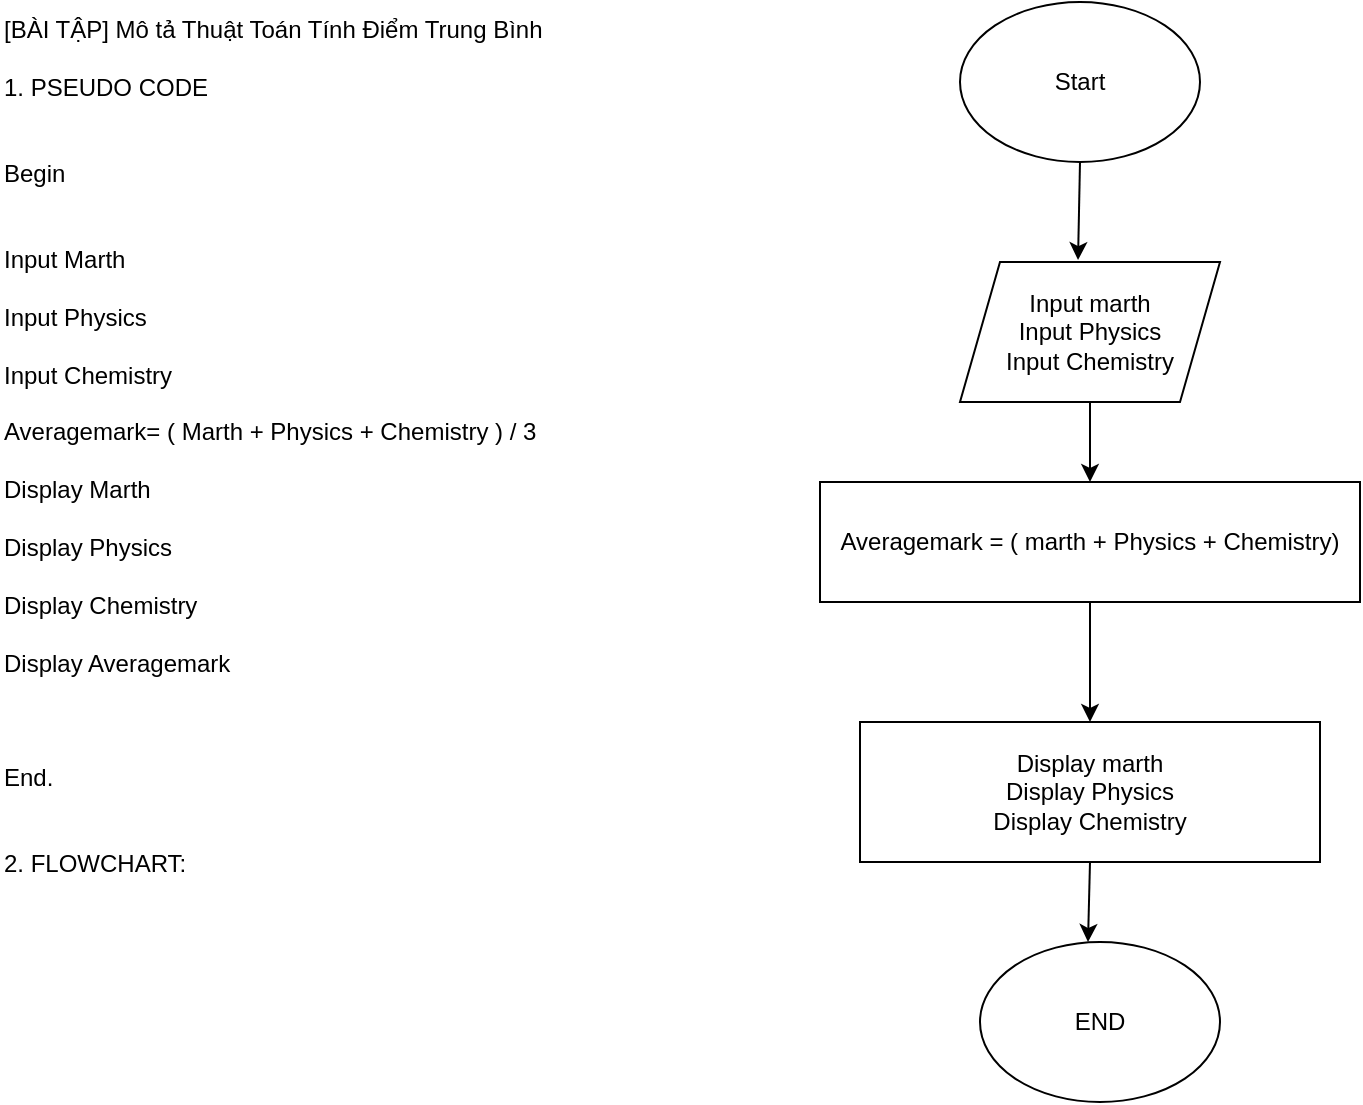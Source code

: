 <mxfile version="15.3.7" type="device" pages="3"><diagram id="C5RBs43oDa-KdzZeNtuy" name="Page-1"><mxGraphModel dx="868" dy="450" grid="1" gridSize="10" guides="1" tooltips="1" connect="1" arrows="1" fold="1" page="1" pageScale="1" pageWidth="827" pageHeight="1169" math="0" shadow="0"><root><mxCell id="WIyWlLk6GJQsqaUBKTNV-0"/><mxCell id="WIyWlLk6GJQsqaUBKTNV-1" parent="WIyWlLk6GJQsqaUBKTNV-0"/><mxCell id="9DnAV_rvPx6ut80IQbWX-4" value="Start" style="ellipse;whiteSpace=wrap;html=1;" vertex="1" parent="WIyWlLk6GJQsqaUBKTNV-1"><mxGeometry x="570" y="20" width="120" height="80" as="geometry"/></mxCell><mxCell id="9DnAV_rvPx6ut80IQbWX-10" value="" style="edgeStyle=orthogonalEdgeStyle;rounded=0;orthogonalLoop=1;jettySize=auto;html=1;startArrow=none;entryX=0.5;entryY=0;entryDx=0;entryDy=0;" edge="1" parent="WIyWlLk6GJQsqaUBKTNV-1" source="9DnAV_rvPx6ut80IQbWX-11" target="9DnAV_rvPx6ut80IQbWX-21"><mxGeometry relative="1" as="geometry"><mxPoint x="385" y="340" as="targetPoint"/></mxGeometry></mxCell><mxCell id="9DnAV_rvPx6ut80IQbWX-6" value="Input marth&lt;br&gt;Input Physics&lt;br&gt;Input Chemistry" style="shape=parallelogram;perimeter=parallelogramPerimeter;whiteSpace=wrap;html=1;fixedSize=1;" vertex="1" parent="WIyWlLk6GJQsqaUBKTNV-1"><mxGeometry x="570" y="150" width="130" height="70" as="geometry"/></mxCell><mxCell id="9DnAV_rvPx6ut80IQbWX-17" value="" style="endArrow=classic;html=1;exitX=0.5;exitY=1;exitDx=0;exitDy=0;entryX=0.454;entryY=-0.014;entryDx=0;entryDy=0;entryPerimeter=0;" edge="1" parent="WIyWlLk6GJQsqaUBKTNV-1" source="9DnAV_rvPx6ut80IQbWX-4" target="9DnAV_rvPx6ut80IQbWX-6"><mxGeometry width="50" height="50" relative="1" as="geometry"><mxPoint x="400" y="270" as="sourcePoint"/><mxPoint x="450" y="220" as="targetPoint"/></mxGeometry></mxCell><mxCell id="9DnAV_rvPx6ut80IQbWX-21" value="Display marth&lt;br&gt;Display Physics&lt;br&gt;Display Chemistry" style="rounded=0;whiteSpace=wrap;html=1;" vertex="1" parent="WIyWlLk6GJQsqaUBKTNV-1"><mxGeometry x="520" y="380" width="230" height="70" as="geometry"/></mxCell><mxCell id="9DnAV_rvPx6ut80IQbWX-23" value="END" style="ellipse;whiteSpace=wrap;html=1;" vertex="1" parent="WIyWlLk6GJQsqaUBKTNV-1"><mxGeometry x="580" y="490" width="120" height="80" as="geometry"/></mxCell><mxCell id="9DnAV_rvPx6ut80IQbWX-24" value="" style="endArrow=classic;html=1;exitX=0.5;exitY=1;exitDx=0;exitDy=0;entryX=0.45;entryY=0;entryDx=0;entryDy=0;entryPerimeter=0;" edge="1" parent="WIyWlLk6GJQsqaUBKTNV-1" source="9DnAV_rvPx6ut80IQbWX-21" target="9DnAV_rvPx6ut80IQbWX-23"><mxGeometry width="50" height="50" relative="1" as="geometry"><mxPoint x="410" y="550" as="sourcePoint"/><mxPoint x="460" y="500" as="targetPoint"/></mxGeometry></mxCell><mxCell id="9DnAV_rvPx6ut80IQbWX-11" value="Averagemark = ( marth + Physics + Chemistry)" style="rounded=0;whiteSpace=wrap;html=1;" vertex="1" parent="WIyWlLk6GJQsqaUBKTNV-1"><mxGeometry x="500" y="260" width="270" height="60" as="geometry"/></mxCell><mxCell id="YirguJhNOLP8yIBhczU3-1" value="[BÀI TẬP] Mô tả Thuật Toán Tính Điểm Trung Bình&lt;br/&gt;&lt;br&gt;1.&#9;PSEUDO CODE&lt;br/&gt;&lt;br&gt;&lt;br&gt;       Begin &lt;br/&gt;&lt;br&gt;&lt;br&gt;Input Marth&lt;br/&gt;&lt;br&gt;Input Physics&lt;br/&gt;&lt;br&gt;Input Chemistry&lt;br/&gt;&lt;br&gt;Averagemark= ( Marth + Physics + Chemistry ) / 3&lt;br/&gt;&lt;br&gt;Display Marth&lt;br/&gt;&lt;br&gt;Display Physics &lt;br/&gt;&lt;br&gt;Display Chemistry&lt;br/&gt;&lt;br&gt;Display Averagemark &lt;br/&gt;&lt;br&gt;      &lt;br/&gt;&lt;br&gt;      End.&lt;br/&gt;&lt;br&gt;&lt;br&gt;2.&#9; FLOWCHART:" style="text;whiteSpace=wrap;html=1;" vertex="1" parent="WIyWlLk6GJQsqaUBKTNV-1"><mxGeometry x="90" y="20" width="290" height="210" as="geometry"/></mxCell><mxCell id="YirguJhNOLP8yIBhczU3-2" value="" style="endArrow=classic;html=1;exitX=0.5;exitY=1;exitDx=0;exitDy=0;entryX=0.5;entryY=0;entryDx=0;entryDy=0;" edge="1" parent="WIyWlLk6GJQsqaUBKTNV-1" source="9DnAV_rvPx6ut80IQbWX-6" target="9DnAV_rvPx6ut80IQbWX-11"><mxGeometry width="50" height="50" relative="1" as="geometry"><mxPoint x="400" y="550" as="sourcePoint"/><mxPoint x="450" y="500" as="targetPoint"/></mxGeometry></mxCell></root></mxGraphModel></diagram><diagram id="oKt0gMcel40cGVCp-VZ2" name="Page-2"><mxGraphModel dx="868" dy="450" grid="1" gridSize="10" guides="1" tooltips="1" connect="1" arrows="1" fold="1" page="1" pageScale="1" pageWidth="827" pageHeight="1169" math="0" shadow="0"><root><mxCell id="o2PAqY8r0McIvJSOssMh-0"/><mxCell id="o2PAqY8r0McIvJSOssMh-1" parent="o2PAqY8r0McIvJSOssMh-0"/><mxCell id="MZp5sZl42yIb0smzQRs9-1" value="[BÀI TẬP] Mô tả Thuật Toán Chuyển Đổi Tiền Tệ:&lt;br&gt;&lt;br&gt;&lt;br&gt;1.&#9;PSEUDO CODE&lt;br&gt;&lt;br&gt;&lt;br&gt;Begin&lt;br&gt;&lt;br&gt;&lt;br&gt;Input: $&lt;br&gt;&lt;br&gt;VND = $ x 23000 VNĐ&lt;br&gt;&lt;br&gt;   Display VND&lt;br&gt;&lt;br&gt;&lt;br&gt;   End&lt;br&gt;&lt;br&gt;&lt;br&gt;2.&#9;FLOWCHART" style="text;whiteSpace=wrap;html=1;" vertex="1" parent="o2PAqY8r0McIvJSOssMh-1"><mxGeometry x="40" y="50" width="280" height="170" as="geometry"/></mxCell><mxCell id="MZp5sZl42yIb0smzQRs9-2" value="START" style="ellipse;whiteSpace=wrap;html=1;" vertex="1" parent="o2PAqY8r0McIvJSOssMh-1"><mxGeometry x="550" y="50" width="120" height="80" as="geometry"/></mxCell><mxCell id="MZp5sZl42yIb0smzQRs9-3" value="" style="endArrow=classic;html=1;exitX=0.5;exitY=1;exitDx=0;exitDy=0;" edge="1" parent="o2PAqY8r0McIvJSOssMh-1" source="MZp5sZl42yIb0smzQRs9-2"><mxGeometry width="50" height="50" relative="1" as="geometry"><mxPoint x="580" y="180" as="sourcePoint"/><mxPoint x="610" y="180" as="targetPoint"/></mxGeometry></mxCell><mxCell id="MZp5sZl42yIb0smzQRs9-4" value="Input:$" style="shape=parallelogram;perimeter=parallelogramPerimeter;whiteSpace=wrap;html=1;fixedSize=1;" vertex="1" parent="o2PAqY8r0McIvJSOssMh-1"><mxGeometry x="550" y="180" width="120" height="60" as="geometry"/></mxCell><mxCell id="EoFvlkiMlTkuegZMOLZC-0" value="" style="endArrow=classic;html=1;exitX=0.5;exitY=1;exitDx=0;exitDy=0;" edge="1" parent="o2PAqY8r0McIvJSOssMh-1" source="MZp5sZl42yIb0smzQRs9-4"><mxGeometry width="50" height="50" relative="1" as="geometry"><mxPoint x="590" y="290" as="sourcePoint"/><mxPoint x="610" y="290" as="targetPoint"/></mxGeometry></mxCell><mxCell id="EoFvlkiMlTkuegZMOLZC-1" value="VND = $ x 23000 VND" style="rounded=0;whiteSpace=wrap;html=1;" vertex="1" parent="o2PAqY8r0McIvJSOssMh-1"><mxGeometry x="540" y="290" width="140" height="60" as="geometry"/></mxCell><mxCell id="EoFvlkiMlTkuegZMOLZC-2" value="" style="endArrow=classic;html=1;exitX=0.5;exitY=1;exitDx=0;exitDy=0;" edge="1" parent="o2PAqY8r0McIvJSOssMh-1" source="EoFvlkiMlTkuegZMOLZC-1"><mxGeometry width="50" height="50" relative="1" as="geometry"><mxPoint x="400" y="220" as="sourcePoint"/><mxPoint x="610" y="400" as="targetPoint"/></mxGeometry></mxCell><mxCell id="EoFvlkiMlTkuegZMOLZC-3" value="Display VND" style="shape=parallelogram;perimeter=parallelogramPerimeter;whiteSpace=wrap;html=1;fixedSize=1;" vertex="1" parent="o2PAqY8r0McIvJSOssMh-1"><mxGeometry x="550" y="400" width="120" height="60" as="geometry"/></mxCell><mxCell id="EoFvlkiMlTkuegZMOLZC-4" value="" style="endArrow=classic;html=1;exitX=0.5;exitY=1;exitDx=0;exitDy=0;" edge="1" parent="o2PAqY8r0McIvJSOssMh-1" source="EoFvlkiMlTkuegZMOLZC-3"><mxGeometry width="50" height="50" relative="1" as="geometry"><mxPoint x="400" y="370" as="sourcePoint"/><mxPoint x="610" y="510" as="targetPoint"/></mxGeometry></mxCell><mxCell id="EoFvlkiMlTkuegZMOLZC-5" value="End" style="ellipse;whiteSpace=wrap;html=1;" vertex="1" parent="o2PAqY8r0McIvJSOssMh-1"><mxGeometry x="550" y="510" width="120" height="80" as="geometry"/></mxCell></root></mxGraphModel></diagram><diagram id="Szv9HtXyIf51CNfPSY9G" name="Page-3"><mxGraphModel dx="868" dy="450" grid="1" gridSize="10" guides="1" tooltips="1" connect="1" arrows="1" fold="1" page="1" pageScale="1" pageWidth="827" pageHeight="1169" math="0" shadow="0"><root><mxCell id="e7ArOYaPP-Jq8q3DgebV-0"/><mxCell id="e7ArOYaPP-Jq8q3DgebV-1" parent="e7ArOYaPP-Jq8q3DgebV-0"/></root></mxGraphModel></diagram></mxfile>
